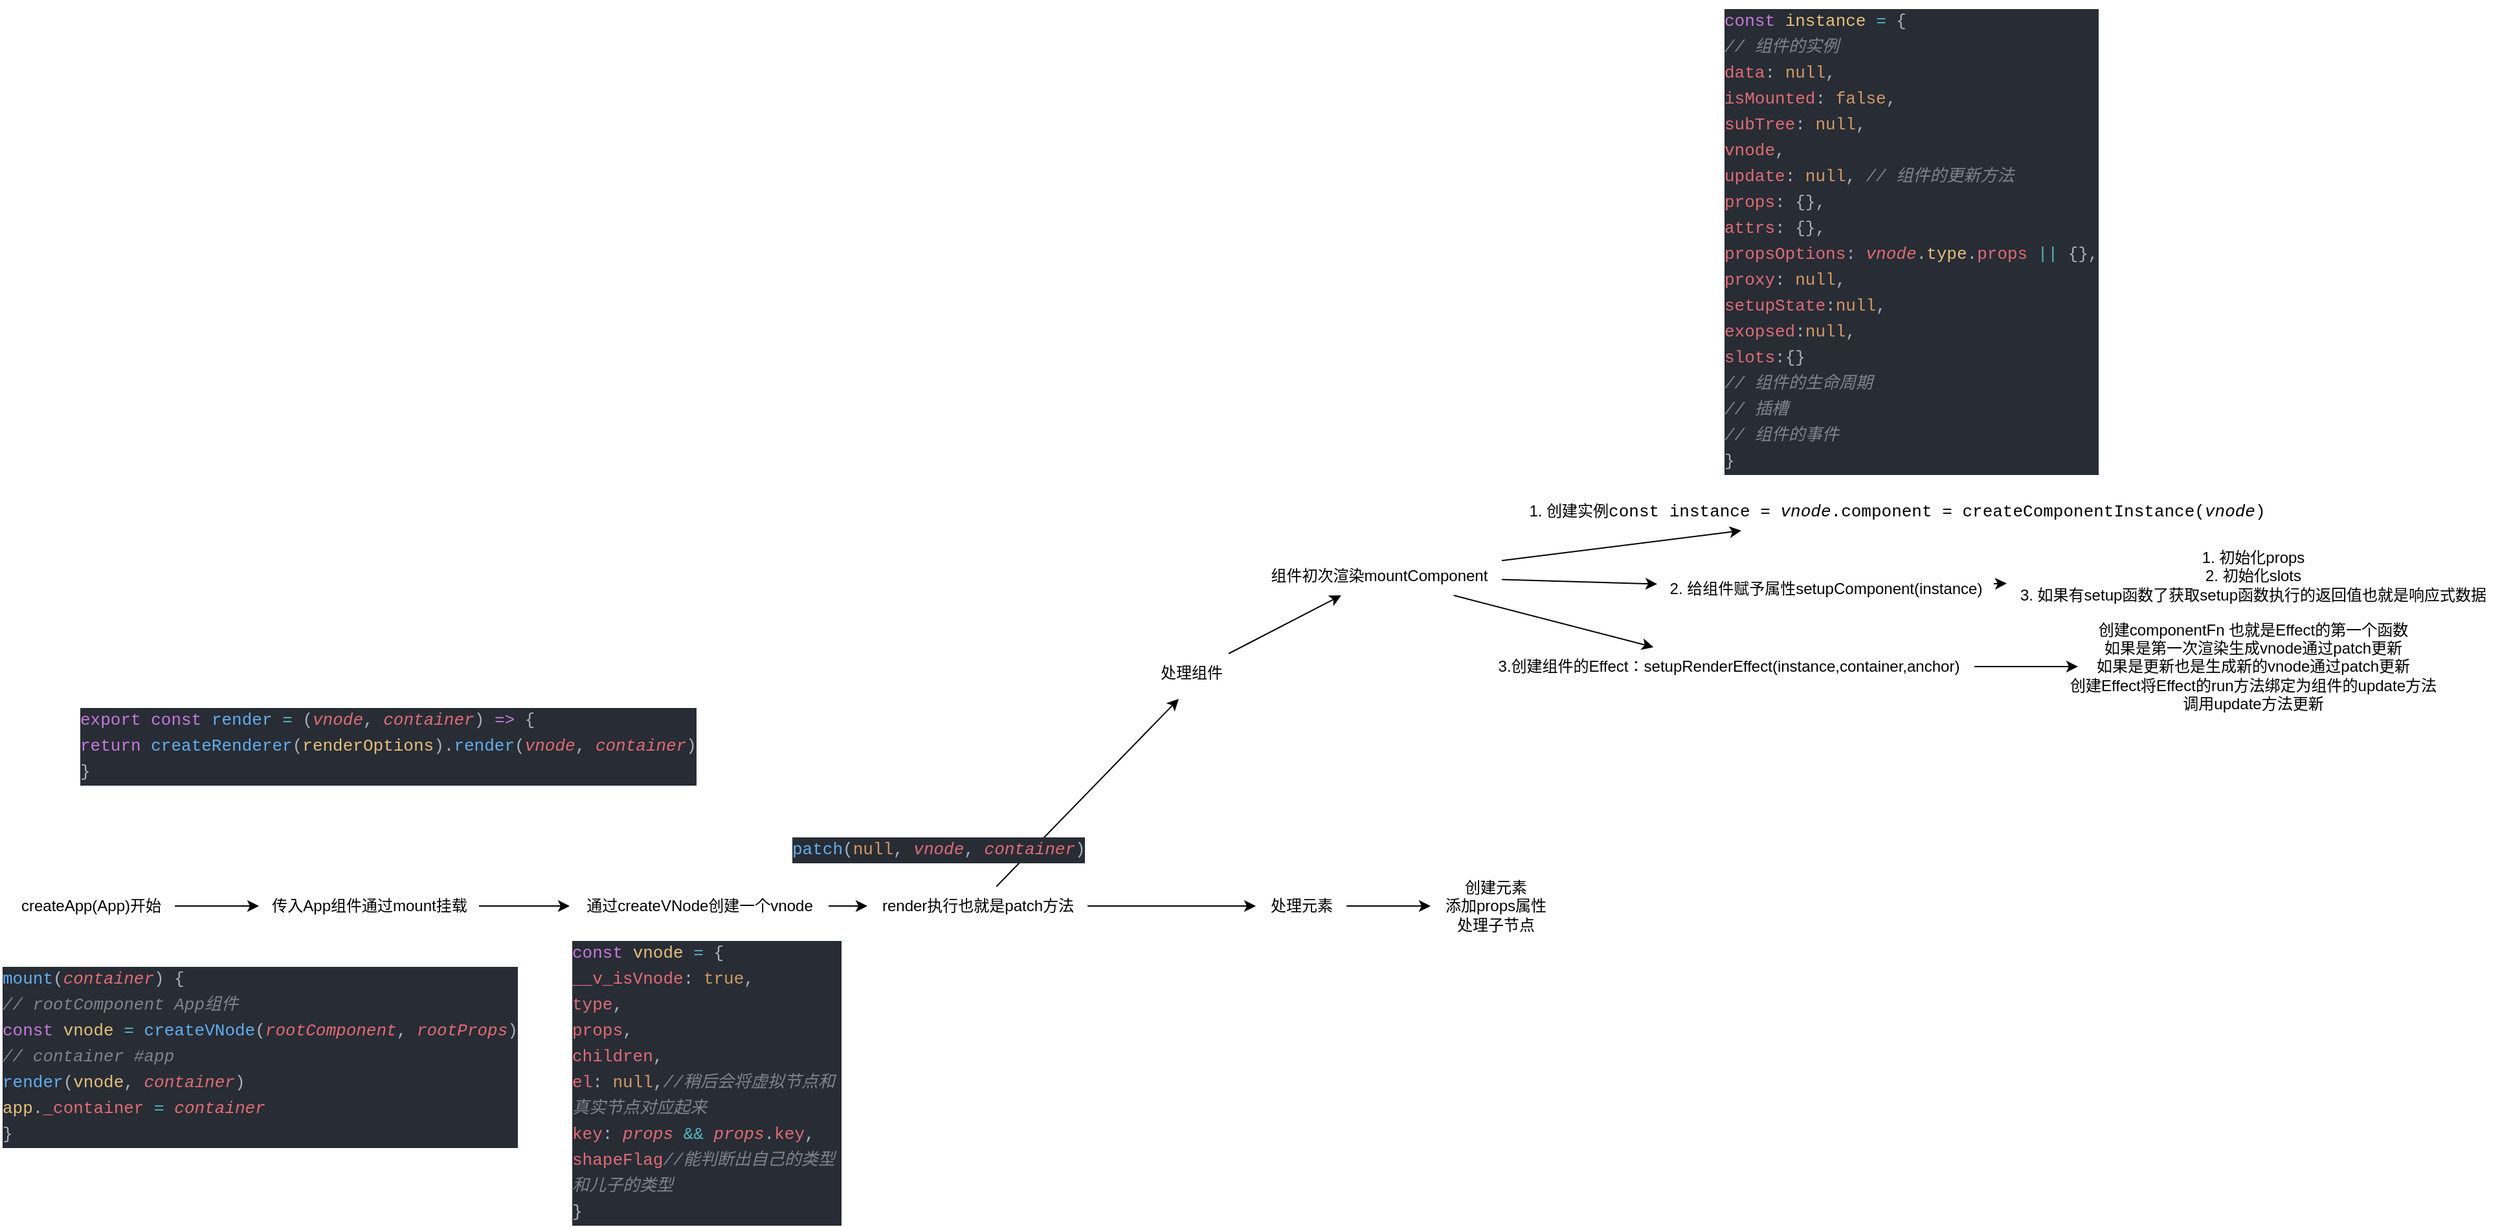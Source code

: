 <mxfile>
    <diagram id="EO0CBDHCjQbVkdrb1u_T" name="Page-1">
        <mxGraphModel dx="1506" dy="1695" grid="1" gridSize="10" guides="1" tooltips="1" connect="1" arrows="1" fold="1" page="1" pageScale="1" pageWidth="827" pageHeight="1169" math="0" shadow="0">
            <root>
                <mxCell id="0"/>
                <mxCell id="1" parent="0"/>
                <mxCell id="12" value="" style="edgeStyle=none;html=1;fontColor=#000000;" edge="1" parent="1" source="2">
                    <mxGeometry relative="1" as="geometry">
                        <mxPoint x="190" y="210" as="targetPoint"/>
                    </mxGeometry>
                </mxCell>
                <mxCell id="2" value="createApp(App)开始" style="text;html=1;align=center;verticalAlign=middle;resizable=0;points=[];autosize=1;strokeColor=none;fillColor=none;" vertex="1" parent="1">
                    <mxGeometry x="-5" y="195" width="130" height="30" as="geometry"/>
                </mxCell>
                <mxCell id="3" value="&lt;meta charset=&quot;utf-8&quot;&gt;&lt;div style=&quot;color: rgb(171, 178, 191); background-color: rgb(40, 44, 52); font-family: Monaco, Menlo, &amp;quot;Courier New&amp;quot;, monospace, Menlo, Monaco, &amp;quot;Courier New&amp;quot;, monospace; font-weight: normal; font-size: 13px; line-height: 20px;&quot;&gt;&lt;div&gt;&lt;span style=&quot;color: #c678dd;&quot;&gt;export&lt;/span&gt;&lt;span style=&quot;color: #abb2bf;&quot;&gt; &lt;/span&gt;&lt;span style=&quot;color: #c678dd;&quot;&gt;const&lt;/span&gt;&lt;span style=&quot;color: #abb2bf;&quot;&gt; &lt;/span&gt;&lt;span style=&quot;color: #61afef;&quot;&gt;render&lt;/span&gt;&lt;span style=&quot;color: #abb2bf;&quot;&gt; &lt;/span&gt;&lt;span style=&quot;color: #56b6c2;&quot;&gt;=&lt;/span&gt;&lt;span style=&quot;color: #abb2bf;&quot;&gt; (&lt;/span&gt;&lt;span style=&quot;color: #e06c75;font-style: italic;&quot;&gt;vnode&lt;/span&gt;&lt;span style=&quot;color: #abb2bf;&quot;&gt;, &lt;/span&gt;&lt;span style=&quot;color: #e06c75;font-style: italic;&quot;&gt;container&lt;/span&gt;&lt;span style=&quot;color: #abb2bf;&quot;&gt;) &lt;/span&gt;&lt;span style=&quot;color: #c678dd;&quot;&gt;=&amp;gt;&lt;/span&gt;&lt;span style=&quot;color: #abb2bf;&quot;&gt; {&lt;/span&gt;&lt;/div&gt;&lt;div&gt;&lt;span style=&quot;color: #abb2bf;&quot;&gt;  &lt;/span&gt;&lt;span style=&quot;color: #c678dd;&quot;&gt;return&lt;/span&gt;&lt;span style=&quot;color: #abb2bf;&quot;&gt; &lt;/span&gt;&lt;span style=&quot;color: #61afef;&quot;&gt;createRenderer&lt;/span&gt;&lt;span style=&quot;color: #abb2bf;&quot;&gt;(&lt;/span&gt;&lt;span style=&quot;color: #e5c07b;&quot;&gt;renderOptions&lt;/span&gt;&lt;span style=&quot;color: #abb2bf;&quot;&gt;).&lt;/span&gt;&lt;span style=&quot;color: #61afef;&quot;&gt;render&lt;/span&gt;&lt;span style=&quot;color: #abb2bf;&quot;&gt;(&lt;/span&gt;&lt;span style=&quot;color: #e06c75;font-style: italic;&quot;&gt;vnode&lt;/span&gt;&lt;span style=&quot;color: #abb2bf;&quot;&gt;, &lt;/span&gt;&lt;span style=&quot;color: #e06c75;font-style: italic;&quot;&gt;container&lt;/span&gt;&lt;span style=&quot;color: #abb2bf;&quot;&gt;)&lt;/span&gt;&lt;/div&gt;&lt;div&gt;&lt;span style=&quot;color: #abb2bf;&quot;&gt;}&lt;/span&gt;&lt;/div&gt;&lt;/div&gt;" style="text;whiteSpace=wrap;html=1;" vertex="1" parent="1">
                    <mxGeometry x="50" y="50" width="510" height="80" as="geometry"/>
                </mxCell>
                <mxCell id="15" value="" style="edgeStyle=none;html=1;fontColor=#000000;" edge="1" parent="1" source="11">
                    <mxGeometry relative="1" as="geometry">
                        <mxPoint x="430" y="210" as="targetPoint"/>
                    </mxGeometry>
                </mxCell>
                <mxCell id="11" value="传入App组件通过mount挂载" style="text;html=1;align=center;verticalAlign=middle;resizable=0;points=[];autosize=1;strokeColor=none;fillColor=none;fontColor=#000000;" vertex="1" parent="1">
                    <mxGeometry x="190" y="195" width="170" height="30" as="geometry"/>
                </mxCell>
                <mxCell id="13" value="&lt;meta charset=&quot;utf-8&quot;&gt;&lt;div style=&quot;color: rgb(171, 178, 191); background-color: rgb(40, 44, 52); font-family: Monaco, Menlo, &amp;quot;Courier New&amp;quot;, monospace, Menlo, Monaco, &amp;quot;Courier New&amp;quot;, monospace; font-weight: normal; font-size: 13px; line-height: 20px;&quot;&gt;&lt;div&gt;&lt;span style=&quot;color: #61afef;&quot;&gt;mount&lt;/span&gt;&lt;span style=&quot;color: #abb2bf;&quot;&gt;(&lt;/span&gt;&lt;span style=&quot;color: #e06c75;font-style: italic;&quot;&gt;container&lt;/span&gt;&lt;span style=&quot;color: #abb2bf;&quot;&gt;) {&lt;/span&gt;&lt;/div&gt;&lt;div&gt;&lt;span style=&quot;color: #abb2bf;&quot;&gt;        &lt;/span&gt;&lt;span style=&quot;color: #7f848e;font-style: italic;&quot;&gt;// rootComponent App组件&lt;/span&gt;&lt;/div&gt;&lt;div&gt;&lt;span style=&quot;color: #abb2bf;&quot;&gt;        &lt;/span&gt;&lt;span style=&quot;color: #c678dd;&quot;&gt;const&lt;/span&gt;&lt;span style=&quot;color: #abb2bf;&quot;&gt; &lt;/span&gt;&lt;span style=&quot;color: #e5c07b;&quot;&gt;vnode&lt;/span&gt;&lt;span style=&quot;color: #abb2bf;&quot;&gt; &lt;/span&gt;&lt;span style=&quot;color: #56b6c2;&quot;&gt;=&lt;/span&gt;&lt;span style=&quot;color: #abb2bf;&quot;&gt; &lt;/span&gt;&lt;span style=&quot;color: #61afef;&quot;&gt;createVNode&lt;/span&gt;&lt;span style=&quot;color: #abb2bf;&quot;&gt;(&lt;/span&gt;&lt;span style=&quot;color: #e06c75;font-style: italic;&quot;&gt;rootComponent&lt;/span&gt;&lt;span style=&quot;color: #abb2bf;&quot;&gt;, &lt;/span&gt;&lt;span style=&quot;color: #e06c75;font-style: italic;&quot;&gt;rootProps&lt;/span&gt;&lt;span style=&quot;color: #abb2bf;&quot;&gt;)&lt;/span&gt;&lt;/div&gt;&lt;div&gt;&lt;span style=&quot;color: #abb2bf;&quot;&gt;        &lt;/span&gt;&lt;span style=&quot;color: #7f848e;font-style: italic;&quot;&gt;// container #app&lt;/span&gt;&lt;/div&gt;&lt;div&gt;&lt;span style=&quot;color: #abb2bf;&quot;&gt;        &lt;/span&gt;&lt;span style=&quot;color: #61afef;&quot;&gt;render&lt;/span&gt;&lt;span style=&quot;color: #abb2bf;&quot;&gt;(&lt;/span&gt;&lt;span style=&quot;color: #e5c07b;&quot;&gt;vnode&lt;/span&gt;&lt;span style=&quot;color: #abb2bf;&quot;&gt;, &lt;/span&gt;&lt;span style=&quot;color: #e06c75;font-style: italic;&quot;&gt;container&lt;/span&gt;&lt;span style=&quot;color: #abb2bf;&quot;&gt;)&lt;/span&gt;&lt;/div&gt;&lt;div&gt;&lt;span style=&quot;color: #abb2bf;&quot;&gt;        &lt;/span&gt;&lt;span style=&quot;color: #e5c07b;&quot;&gt;app&lt;/span&gt;&lt;span style=&quot;color: #abb2bf;&quot;&gt;.&lt;/span&gt;&lt;span style=&quot;color: #e06c75;&quot;&gt;_container&lt;/span&gt;&lt;span style=&quot;color: #abb2bf;&quot;&gt; &lt;/span&gt;&lt;span style=&quot;color: #56b6c2;&quot;&gt;=&lt;/span&gt;&lt;span style=&quot;color: #abb2bf;&quot;&gt; &lt;/span&gt;&lt;span style=&quot;color: #e06c75;font-style: italic;&quot;&gt;container&lt;/span&gt;&lt;/div&gt;&lt;div&gt;&lt;span style=&quot;color: #abb2bf;&quot;&gt;      }&lt;/span&gt;&lt;/div&gt;&lt;/div&gt;" style="text;whiteSpace=wrap;html=1;fontColor=#000000;" vertex="1" parent="1">
                    <mxGeometry x="-10" y="250" width="430" height="160" as="geometry"/>
                </mxCell>
                <mxCell id="20" value="" style="edgeStyle=none;html=1;fontColor=#000000;" edge="1" parent="1" source="16" target="19">
                    <mxGeometry relative="1" as="geometry"/>
                </mxCell>
                <mxCell id="16" value="通过createVNode创建一个vnode" style="text;html=1;align=center;verticalAlign=middle;resizable=0;points=[];autosize=1;strokeColor=none;fillColor=none;fontColor=#000000;" vertex="1" parent="1">
                    <mxGeometry x="430" y="195" width="200" height="30" as="geometry"/>
                </mxCell>
                <mxCell id="17" value="&lt;meta charset=&quot;utf-8&quot;&gt;&lt;div style=&quot;color: rgb(171, 178, 191); background-color: rgb(40, 44, 52); font-family: Monaco, Menlo, &amp;quot;Courier New&amp;quot;, monospace, Menlo, Monaco, &amp;quot;Courier New&amp;quot;, monospace; font-weight: normal; font-size: 13px; line-height: 20px;&quot;&gt;&lt;div&gt;&lt;span style=&quot;color: #c678dd;&quot;&gt;const&lt;/span&gt;&lt;span style=&quot;color: #abb2bf;&quot;&gt; &lt;/span&gt;&lt;span style=&quot;color: #e5c07b;&quot;&gt;vnode&lt;/span&gt;&lt;span style=&quot;color: #abb2bf;&quot;&gt; &lt;/span&gt;&lt;span style=&quot;color: #56b6c2;&quot;&gt;=&lt;/span&gt;&lt;span style=&quot;color: #abb2bf;&quot;&gt; {&lt;/span&gt;&lt;/div&gt;&lt;div&gt;&lt;span style=&quot;color: #abb2bf;&quot;&gt;    &lt;/span&gt;&lt;span style=&quot;color: #e06c75;&quot;&gt;__v_isVnode&lt;/span&gt;&lt;span style=&quot;color: #abb2bf;&quot;&gt;: &lt;/span&gt;&lt;span style=&quot;color: #d19a66;&quot;&gt;true&lt;/span&gt;&lt;span style=&quot;color: #abb2bf;&quot;&gt;,&lt;/span&gt;&lt;/div&gt;&lt;div&gt;&lt;span style=&quot;color: #abb2bf;&quot;&gt;    &lt;/span&gt;&lt;span style=&quot;color: #e06c75;&quot;&gt;type&lt;/span&gt;&lt;span style=&quot;color: #abb2bf;&quot;&gt;,&lt;/span&gt;&lt;/div&gt;&lt;div&gt;&lt;span style=&quot;color: #abb2bf;&quot;&gt;    &lt;/span&gt;&lt;span style=&quot;color: #e06c75;&quot;&gt;props&lt;/span&gt;&lt;span style=&quot;color: #abb2bf;&quot;&gt;,&lt;/span&gt;&lt;/div&gt;&lt;div&gt;&lt;span style=&quot;color: #abb2bf;&quot;&gt;    &lt;/span&gt;&lt;span style=&quot;color: #e06c75;&quot;&gt;children&lt;/span&gt;&lt;span style=&quot;color: #abb2bf;&quot;&gt;,&lt;/span&gt;&lt;/div&gt;&lt;div&gt;&lt;span style=&quot;color: #abb2bf;&quot;&gt;    &lt;/span&gt;&lt;span style=&quot;color: #e06c75;&quot;&gt;el&lt;/span&gt;&lt;span style=&quot;color: #abb2bf;&quot;&gt;: &lt;/span&gt;&lt;span style=&quot;color: #d19a66;&quot;&gt;null&lt;/span&gt;&lt;span style=&quot;color: #abb2bf;&quot;&gt;,&lt;/span&gt;&lt;span style=&quot;color: #7f848e;font-style: italic;&quot;&gt;//稍后会将虚拟节点和真实节点对应起来&lt;/span&gt;&lt;/div&gt;&lt;div&gt;&lt;span style=&quot;color: #abb2bf;&quot;&gt;    &lt;/span&gt;&lt;span style=&quot;color: #e06c75;&quot;&gt;key&lt;/span&gt;&lt;span style=&quot;color: #abb2bf;&quot;&gt;: &lt;/span&gt;&lt;span style=&quot;color: #e06c75;font-style: italic;&quot;&gt;props&lt;/span&gt;&lt;span style=&quot;color: #abb2bf;&quot;&gt; &lt;/span&gt;&lt;span style=&quot;color: #56b6c2;&quot;&gt;&amp;amp;&amp;amp;&lt;/span&gt;&lt;span style=&quot;color: #abb2bf;&quot;&gt; &lt;/span&gt;&lt;span style=&quot;color: #e06c75;font-style: italic;&quot;&gt;props&lt;/span&gt;&lt;span style=&quot;color: #abb2bf;&quot;&gt;.&lt;/span&gt;&lt;span style=&quot;color: #e06c75;&quot;&gt;key&lt;/span&gt;&lt;span style=&quot;color: #abb2bf;&quot;&gt;,&lt;/span&gt;&lt;/div&gt;&lt;div&gt;&lt;span style=&quot;color: #abb2bf;&quot;&gt;    &lt;/span&gt;&lt;span style=&quot;color: #e06c75;&quot;&gt;shapeFlag&lt;/span&gt;&lt;span style=&quot;color: #7f848e;font-style: italic;&quot;&gt;//能判断出自己的类型 和儿子的类型&lt;/span&gt;&lt;/div&gt;&lt;div&gt;&lt;span style=&quot;color: #abb2bf;&quot;&gt;  }&lt;/span&gt;&lt;/div&gt;&lt;/div&gt;" style="text;whiteSpace=wrap;html=1;fontColor=#000000;" vertex="1" parent="1">
                    <mxGeometry x="430" y="230" width="210" height="120" as="geometry"/>
                </mxCell>
                <mxCell id="23" value="" style="edgeStyle=none;html=1;fontColor=#000000;" edge="1" parent="1" source="19">
                    <mxGeometry relative="1" as="geometry">
                        <mxPoint x="900.429" y="50" as="targetPoint"/>
                    </mxGeometry>
                </mxCell>
                <mxCell id="41" value="" style="edgeStyle=none;html=1;fontColor=#000000;" edge="1" parent="1" source="19" target="40">
                    <mxGeometry relative="1" as="geometry"/>
                </mxCell>
                <mxCell id="19" value="render执行也就是patch方法" style="text;html=1;align=center;verticalAlign=middle;resizable=0;points=[];autosize=1;strokeColor=none;fillColor=none;fontColor=#000000;" vertex="1" parent="1">
                    <mxGeometry x="660" y="195" width="170" height="30" as="geometry"/>
                </mxCell>
                <mxCell id="21" value="&lt;meta charset=&quot;utf-8&quot;&gt;&lt;div style=&quot;color: rgb(171, 178, 191); background-color: rgb(40, 44, 52); font-family: Monaco, Menlo, &amp;quot;Courier New&amp;quot;, monospace, Menlo, Monaco, &amp;quot;Courier New&amp;quot;, monospace; font-weight: normal; font-size: 13px; line-height: 20px;&quot;&gt;&lt;div&gt;&lt;span style=&quot;color: #61afef;&quot;&gt;patch&lt;/span&gt;&lt;span style=&quot;color: #abb2bf;&quot;&gt;(&lt;/span&gt;&lt;span style=&quot;color: #d19a66;&quot;&gt;null&lt;/span&gt;&lt;span style=&quot;color: #abb2bf;&quot;&gt;, &lt;/span&gt;&lt;span style=&quot;color: #e06c75;font-style: italic;&quot;&gt;vnode&lt;/span&gt;&lt;span style=&quot;color: #abb2bf;&quot;&gt;, &lt;/span&gt;&lt;span style=&quot;color: #e06c75;font-style: italic;&quot;&gt;container&lt;/span&gt;&lt;span style=&quot;color: #abb2bf;&quot;&gt;)&lt;/span&gt;&lt;/div&gt;&lt;/div&gt;" style="text;whiteSpace=wrap;html=1;fontColor=#000000;" vertex="1" parent="1">
                    <mxGeometry x="600" y="150" width="260" height="40" as="geometry"/>
                </mxCell>
                <mxCell id="26" value="" style="edgeStyle=none;html=1;fontColor=#000000;" edge="1" parent="1" source="24" target="25">
                    <mxGeometry relative="1" as="geometry"/>
                </mxCell>
                <mxCell id="24" value="处理组件" style="text;html=1;align=center;verticalAlign=middle;resizable=0;points=[];autosize=1;strokeColor=none;fillColor=none;fontColor=#000000;" vertex="1" parent="1">
                    <mxGeometry x="875" y="15" width="70" height="30" as="geometry"/>
                </mxCell>
                <mxCell id="28" value="" style="edgeStyle=none;html=1;fontColor=#000000;" edge="1" parent="1" source="25" target="27">
                    <mxGeometry relative="1" as="geometry"/>
                </mxCell>
                <mxCell id="30" value="" style="edgeStyle=none;html=1;fontColor=#000000;" edge="1" parent="1" source="25" target="29">
                    <mxGeometry relative="1" as="geometry"/>
                </mxCell>
                <mxCell id="32" value="" style="edgeStyle=none;html=1;fontColor=#000000;" edge="1" parent="1" source="25" target="31">
                    <mxGeometry relative="1" as="geometry"/>
                </mxCell>
                <mxCell id="25" value="组件初次渲染mountComponent" style="text;html=1;align=center;verticalAlign=middle;resizable=0;points=[];autosize=1;strokeColor=none;fillColor=none;fontColor=#000000;" vertex="1" parent="1">
                    <mxGeometry x="960" y="-60" width="190" height="30" as="geometry"/>
                </mxCell>
                <mxCell id="27" value="&lt;span style=&quot;background-color: rgb(255, 255, 255);&quot;&gt;1. 创建实例&lt;span style=&quot;font-family: Monaco, Menlo, &amp;quot;Courier New&amp;quot;, monospace, Menlo, Monaco, &amp;quot;Courier New&amp;quot;, monospace; font-size: 13px;&quot;&gt;const&lt;/span&gt;&lt;span style=&quot;font-family: Monaco, Menlo, &amp;quot;Courier New&amp;quot;, monospace, Menlo, Monaco, &amp;quot;Courier New&amp;quot;, monospace; font-size: 13px;&quot;&gt; &lt;/span&gt;&lt;span style=&quot;font-family: Monaco, Menlo, &amp;quot;Courier New&amp;quot;, monospace, Menlo, Monaco, &amp;quot;Courier New&amp;quot;, monospace; font-size: 13px;&quot;&gt;instance&lt;/span&gt;&lt;span style=&quot;font-family: Monaco, Menlo, &amp;quot;Courier New&amp;quot;, monospace, Menlo, Monaco, &amp;quot;Courier New&amp;quot;, monospace; font-size: 13px;&quot;&gt; &lt;/span&gt;&lt;span style=&quot;font-family: Monaco, Menlo, &amp;quot;Courier New&amp;quot;, monospace, Menlo, Monaco, &amp;quot;Courier New&amp;quot;, monospace; font-size: 13px;&quot;&gt;=&lt;/span&gt;&lt;span style=&quot;font-family: Monaco, Menlo, &amp;quot;Courier New&amp;quot;, monospace, Menlo, Monaco, &amp;quot;Courier New&amp;quot;, monospace; font-size: 13px;&quot;&gt; &lt;/span&gt;&lt;span style=&quot;font-family: Monaco, Menlo, &amp;quot;Courier New&amp;quot;, monospace, Menlo, Monaco, &amp;quot;Courier New&amp;quot;, monospace; font-size: 13px; font-style: italic;&quot;&gt;vnode&lt;/span&gt;&lt;span style=&quot;font-family: Monaco, Menlo, &amp;quot;Courier New&amp;quot;, monospace, Menlo, Monaco, &amp;quot;Courier New&amp;quot;, monospace; font-size: 13px;&quot;&gt;.&lt;/span&gt;&lt;span style=&quot;font-family: Monaco, Menlo, &amp;quot;Courier New&amp;quot;, monospace, Menlo, Monaco, &amp;quot;Courier New&amp;quot;, monospace; font-size: 13px;&quot;&gt;component&lt;/span&gt;&lt;span style=&quot;font-family: Monaco, Menlo, &amp;quot;Courier New&amp;quot;, monospace, Menlo, Monaco, &amp;quot;Courier New&amp;quot;, monospace; font-size: 13px;&quot;&gt; &lt;/span&gt;&lt;span style=&quot;font-family: Monaco, Menlo, &amp;quot;Courier New&amp;quot;, monospace, Menlo, Monaco, &amp;quot;Courier New&amp;quot;, monospace; font-size: 13px;&quot;&gt;=&lt;/span&gt;&lt;span style=&quot;font-family: Monaco, Menlo, &amp;quot;Courier New&amp;quot;, monospace, Menlo, Monaco, &amp;quot;Courier New&amp;quot;, monospace; font-size: 13px;&quot;&gt; &lt;/span&gt;&lt;span style=&quot;font-family: Monaco, Menlo, &amp;quot;Courier New&amp;quot;, monospace, Menlo, Monaco, &amp;quot;Courier New&amp;quot;, monospace; font-size: 13px;&quot;&gt;createComponentInstance&lt;/span&gt;&lt;span style=&quot;font-family: Monaco, Menlo, &amp;quot;Courier New&amp;quot;, monospace, Menlo, Monaco, &amp;quot;Courier New&amp;quot;, monospace; font-size: 13px;&quot;&gt;(&lt;/span&gt;&lt;span style=&quot;font-family: Monaco, Menlo, &amp;quot;Courier New&amp;quot;, monospace, Menlo, Monaco, &amp;quot;Courier New&amp;quot;, monospace; font-size: 13px; font-style: italic;&quot;&gt;vnode&lt;/span&gt;&lt;span style=&quot;font-family: Monaco, Menlo, &amp;quot;Courier New&amp;quot;, monospace, Menlo, Monaco, &amp;quot;Courier New&amp;quot;, monospace; font-size: 13px;&quot;&gt;)&lt;/span&gt;&lt;/span&gt;" style="text;html=1;align=center;verticalAlign=middle;resizable=0;points=[];autosize=1;strokeColor=none;fillColor=none;fontColor=#000000;" vertex="1" parent="1">
                    <mxGeometry x="1160" y="-110" width="590" height="30" as="geometry"/>
                </mxCell>
                <mxCell id="36" value="" style="edgeStyle=none;html=1;fontColor=#000000;" edge="1" parent="1" source="29" target="35">
                    <mxGeometry relative="1" as="geometry"/>
                </mxCell>
                <mxCell id="29" value="2. 给组件赋予属性setupComponent(instance)" style="text;html=1;align=center;verticalAlign=middle;resizable=0;points=[];autosize=1;strokeColor=none;fillColor=none;fontColor=#000000;" vertex="1" parent="1">
                    <mxGeometry x="1270" y="-50" width="260" height="30" as="geometry"/>
                </mxCell>
                <mxCell id="38" value="" style="edgeStyle=none;html=1;fontColor=#000000;" edge="1" parent="1" source="31">
                    <mxGeometry relative="1" as="geometry">
                        <mxPoint x="1595" y="25" as="targetPoint"/>
                    </mxGeometry>
                </mxCell>
                <mxCell id="31" value="3.创建组件的Effect：setupRenderEffect(instance,container,anchor)" style="text;html=1;align=center;verticalAlign=middle;resizable=0;points=[];autosize=1;strokeColor=none;fillColor=none;fontColor=#000000;" vertex="1" parent="1">
                    <mxGeometry x="1135" y="10" width="380" height="30" as="geometry"/>
                </mxCell>
                <mxCell id="33" value="&lt;meta charset=&quot;utf-8&quot;&gt;&lt;div style=&quot;color: rgb(171, 178, 191); background-color: rgb(40, 44, 52); font-family: Monaco, Menlo, &amp;quot;Courier New&amp;quot;, monospace, Menlo, Monaco, &amp;quot;Courier New&amp;quot;, monospace; font-weight: normal; font-size: 13px; line-height: 20px;&quot;&gt;&lt;div&gt;&lt;span style=&quot;color: #c678dd;&quot;&gt;const&lt;/span&gt;&lt;span style=&quot;color: #abb2bf;&quot;&gt; &lt;/span&gt;&lt;span style=&quot;color: #e5c07b;&quot;&gt;instance&lt;/span&gt;&lt;span style=&quot;color: #abb2bf;&quot;&gt; &lt;/span&gt;&lt;span style=&quot;color: #56b6c2;&quot;&gt;=&lt;/span&gt;&lt;span style=&quot;color: #abb2bf;&quot;&gt; {&lt;/span&gt;&lt;/div&gt;&lt;div&gt;&lt;span style=&quot;color: #abb2bf;&quot;&gt;    &lt;/span&gt;&lt;span style=&quot;color: #7f848e;font-style: italic;&quot;&gt;// 组件的实例&lt;/span&gt;&lt;/div&gt;&lt;div&gt;&lt;span style=&quot;color: #abb2bf;&quot;&gt;    &lt;/span&gt;&lt;span style=&quot;color: #e06c75;&quot;&gt;data&lt;/span&gt;&lt;span style=&quot;color: #abb2bf;&quot;&gt;: &lt;/span&gt;&lt;span style=&quot;color: #d19a66;&quot;&gt;null&lt;/span&gt;&lt;span style=&quot;color: #abb2bf;&quot;&gt;,&lt;/span&gt;&lt;/div&gt;&lt;div&gt;&lt;span style=&quot;color: #abb2bf;&quot;&gt;    &lt;/span&gt;&lt;span style=&quot;color: #e06c75;&quot;&gt;isMounted&lt;/span&gt;&lt;span style=&quot;color: #abb2bf;&quot;&gt;: &lt;/span&gt;&lt;span style=&quot;color: #d19a66;&quot;&gt;false&lt;/span&gt;&lt;span style=&quot;color: #abb2bf;&quot;&gt;,&lt;/span&gt;&lt;/div&gt;&lt;div&gt;&lt;span style=&quot;color: #abb2bf;&quot;&gt;    &lt;/span&gt;&lt;span style=&quot;color: #e06c75;&quot;&gt;subTree&lt;/span&gt;&lt;span style=&quot;color: #abb2bf;&quot;&gt;: &lt;/span&gt;&lt;span style=&quot;color: #d19a66;&quot;&gt;null&lt;/span&gt;&lt;span style=&quot;color: #abb2bf;&quot;&gt;,&lt;/span&gt;&lt;/div&gt;&lt;div&gt;&lt;span style=&quot;color: #abb2bf;&quot;&gt;    &lt;/span&gt;&lt;span style=&quot;color: #e06c75;&quot;&gt;vnode&lt;/span&gt;&lt;span style=&quot;color: #abb2bf;&quot;&gt;,&lt;/span&gt;&lt;/div&gt;&lt;div&gt;&lt;span style=&quot;color: #abb2bf;&quot;&gt;    &lt;/span&gt;&lt;span style=&quot;color: #e06c75;&quot;&gt;update&lt;/span&gt;&lt;span style=&quot;color: #abb2bf;&quot;&gt;: &lt;/span&gt;&lt;span style=&quot;color: #d19a66;&quot;&gt;null&lt;/span&gt;&lt;span style=&quot;color: #abb2bf;&quot;&gt;, &lt;/span&gt;&lt;span style=&quot;color: #7f848e;font-style: italic;&quot;&gt;// 组件的更新方法&lt;/span&gt;&lt;/div&gt;&lt;div&gt;&lt;span style=&quot;color: #abb2bf;&quot;&gt;    &lt;/span&gt;&lt;span style=&quot;color: #e06c75;&quot;&gt;props&lt;/span&gt;&lt;span style=&quot;color: #abb2bf;&quot;&gt;: {},&lt;/span&gt;&lt;/div&gt;&lt;div&gt;&lt;span style=&quot;color: #abb2bf;&quot;&gt;    &lt;/span&gt;&lt;span style=&quot;color: #e06c75;&quot;&gt;attrs&lt;/span&gt;&lt;span style=&quot;color: #abb2bf;&quot;&gt;: {},&lt;/span&gt;&lt;/div&gt;&lt;div&gt;&lt;span style=&quot;color: #abb2bf;&quot;&gt;    &lt;/span&gt;&lt;span style=&quot;color: #e06c75;&quot;&gt;propsOptions&lt;/span&gt;&lt;span style=&quot;color: #abb2bf;&quot;&gt;: &lt;/span&gt;&lt;span style=&quot;color: #e06c75;font-style: italic;&quot;&gt;vnode&lt;/span&gt;&lt;span style=&quot;color: #abb2bf;&quot;&gt;.&lt;/span&gt;&lt;span style=&quot;color: #e5c07b;&quot;&gt;type&lt;/span&gt;&lt;span style=&quot;color: #abb2bf;&quot;&gt;.&lt;/span&gt;&lt;span style=&quot;color: #e06c75;&quot;&gt;props&lt;/span&gt;&lt;span style=&quot;color: #abb2bf;&quot;&gt; &lt;/span&gt;&lt;span style=&quot;color: #56b6c2;&quot;&gt;||&lt;/span&gt;&lt;span style=&quot;color: #abb2bf;&quot;&gt; {},&lt;/span&gt;&lt;/div&gt;&lt;div&gt;&lt;span style=&quot;color: #abb2bf;&quot;&gt;    &lt;/span&gt;&lt;span style=&quot;color: #e06c75;&quot;&gt;proxy&lt;/span&gt;&lt;span style=&quot;color: #abb2bf;&quot;&gt;: &lt;/span&gt;&lt;span style=&quot;color: #d19a66;&quot;&gt;null&lt;/span&gt;&lt;span style=&quot;color: #abb2bf;&quot;&gt;,&lt;/span&gt;&lt;/div&gt;&lt;div&gt;&lt;span style=&quot;color: #abb2bf;&quot;&gt;    &lt;/span&gt;&lt;span style=&quot;color: #e06c75;&quot;&gt;setupState&lt;/span&gt;&lt;span style=&quot;color: #abb2bf;&quot;&gt;:&lt;/span&gt;&lt;span style=&quot;color: #d19a66;&quot;&gt;null&lt;/span&gt;&lt;span style=&quot;color: #abb2bf;&quot;&gt;,&lt;/span&gt;&lt;/div&gt;&lt;div&gt;&lt;span style=&quot;color: #abb2bf;&quot;&gt;    &lt;/span&gt;&lt;span style=&quot;color: #e06c75;&quot;&gt;exopsed&lt;/span&gt;&lt;span style=&quot;color: #abb2bf;&quot;&gt;:&lt;/span&gt;&lt;span style=&quot;color: #d19a66;&quot;&gt;null&lt;/span&gt;&lt;span style=&quot;color: #abb2bf;&quot;&gt;,&lt;/span&gt;&lt;/div&gt;&lt;div&gt;&lt;span style=&quot;color: #abb2bf;&quot;&gt;    &lt;/span&gt;&lt;span style=&quot;color: #e06c75;&quot;&gt;slots&lt;/span&gt;&lt;span style=&quot;color: #abb2bf;&quot;&gt;:{}&lt;/span&gt;&lt;/div&gt;&lt;div&gt;&lt;span style=&quot;color: #abb2bf;&quot;&gt;    &lt;/span&gt;&lt;span style=&quot;color: #7f848e;font-style: italic;&quot;&gt;// 组件的生命周期&lt;/span&gt;&lt;/div&gt;&lt;div&gt;&lt;span style=&quot;color: #abb2bf;&quot;&gt;    &lt;/span&gt;&lt;span style=&quot;color: #7f848e;font-style: italic;&quot;&gt;// 插槽&lt;/span&gt;&lt;/div&gt;&lt;div&gt;&lt;span style=&quot;color: #abb2bf;&quot;&gt;    &lt;/span&gt;&lt;span style=&quot;color: #7f848e;font-style: italic;&quot;&gt;// 组件的事件&lt;/span&gt;&lt;/div&gt;&lt;div&gt;&lt;span style=&quot;color: #abb2bf;&quot;&gt;  }&lt;/span&gt;&lt;/div&gt;&lt;/div&gt;" style="text;whiteSpace=wrap;html=1;fontColor=#000000;" vertex="1" parent="1">
                    <mxGeometry x="1320" y="-490" width="320" height="380" as="geometry"/>
                </mxCell>
                <mxCell id="35" value="1. 初始化props&lt;br&gt;2. 初始化slots&lt;br&gt;3. 如果有setup函数了获取setup函数执行的返回值也就是响应式数据&lt;br&gt;" style="text;html=1;align=center;verticalAlign=middle;resizable=0;points=[];autosize=1;strokeColor=none;fillColor=none;fontColor=#000000;" vertex="1" parent="1">
                    <mxGeometry x="1540" y="-75" width="380" height="60" as="geometry"/>
                </mxCell>
                <mxCell id="39" value="创建componentFn 也就是Effect的第一个函数&lt;br&gt;如果是第一次渲染生成vnode通过patch更新&lt;br&gt;如果是更新也是生成新的vnode通过patch更新&lt;br&gt;创建Effect将Effect的run方法绑定为组件的update方法&lt;br&gt;调用update方法更新" style="text;html=1;align=center;verticalAlign=middle;resizable=0;points=[];autosize=1;strokeColor=none;fillColor=none;fontColor=#000000;" vertex="1" parent="1">
                    <mxGeometry x="1575" y="-20" width="310" height="90" as="geometry"/>
                </mxCell>
                <mxCell id="43" value="" style="edgeStyle=none;html=1;fontColor=#000000;" edge="1" parent="1" source="40" target="42">
                    <mxGeometry relative="1" as="geometry"/>
                </mxCell>
                <mxCell id="40" value="处理元素" style="text;html=1;align=center;verticalAlign=middle;resizable=0;points=[];autosize=1;strokeColor=none;fillColor=none;fontColor=#000000;" vertex="1" parent="1">
                    <mxGeometry x="960" y="195" width="70" height="30" as="geometry"/>
                </mxCell>
                <mxCell id="42" value="创建元素&lt;br&gt;添加props属性&lt;br&gt;处理子节点" style="text;html=1;align=center;verticalAlign=middle;resizable=0;points=[];autosize=1;strokeColor=none;fillColor=none;fontColor=#000000;" vertex="1" parent="1">
                    <mxGeometry x="1095" y="180" width="100" height="60" as="geometry"/>
                </mxCell>
            </root>
        </mxGraphModel>
    </diagram>
</mxfile>
